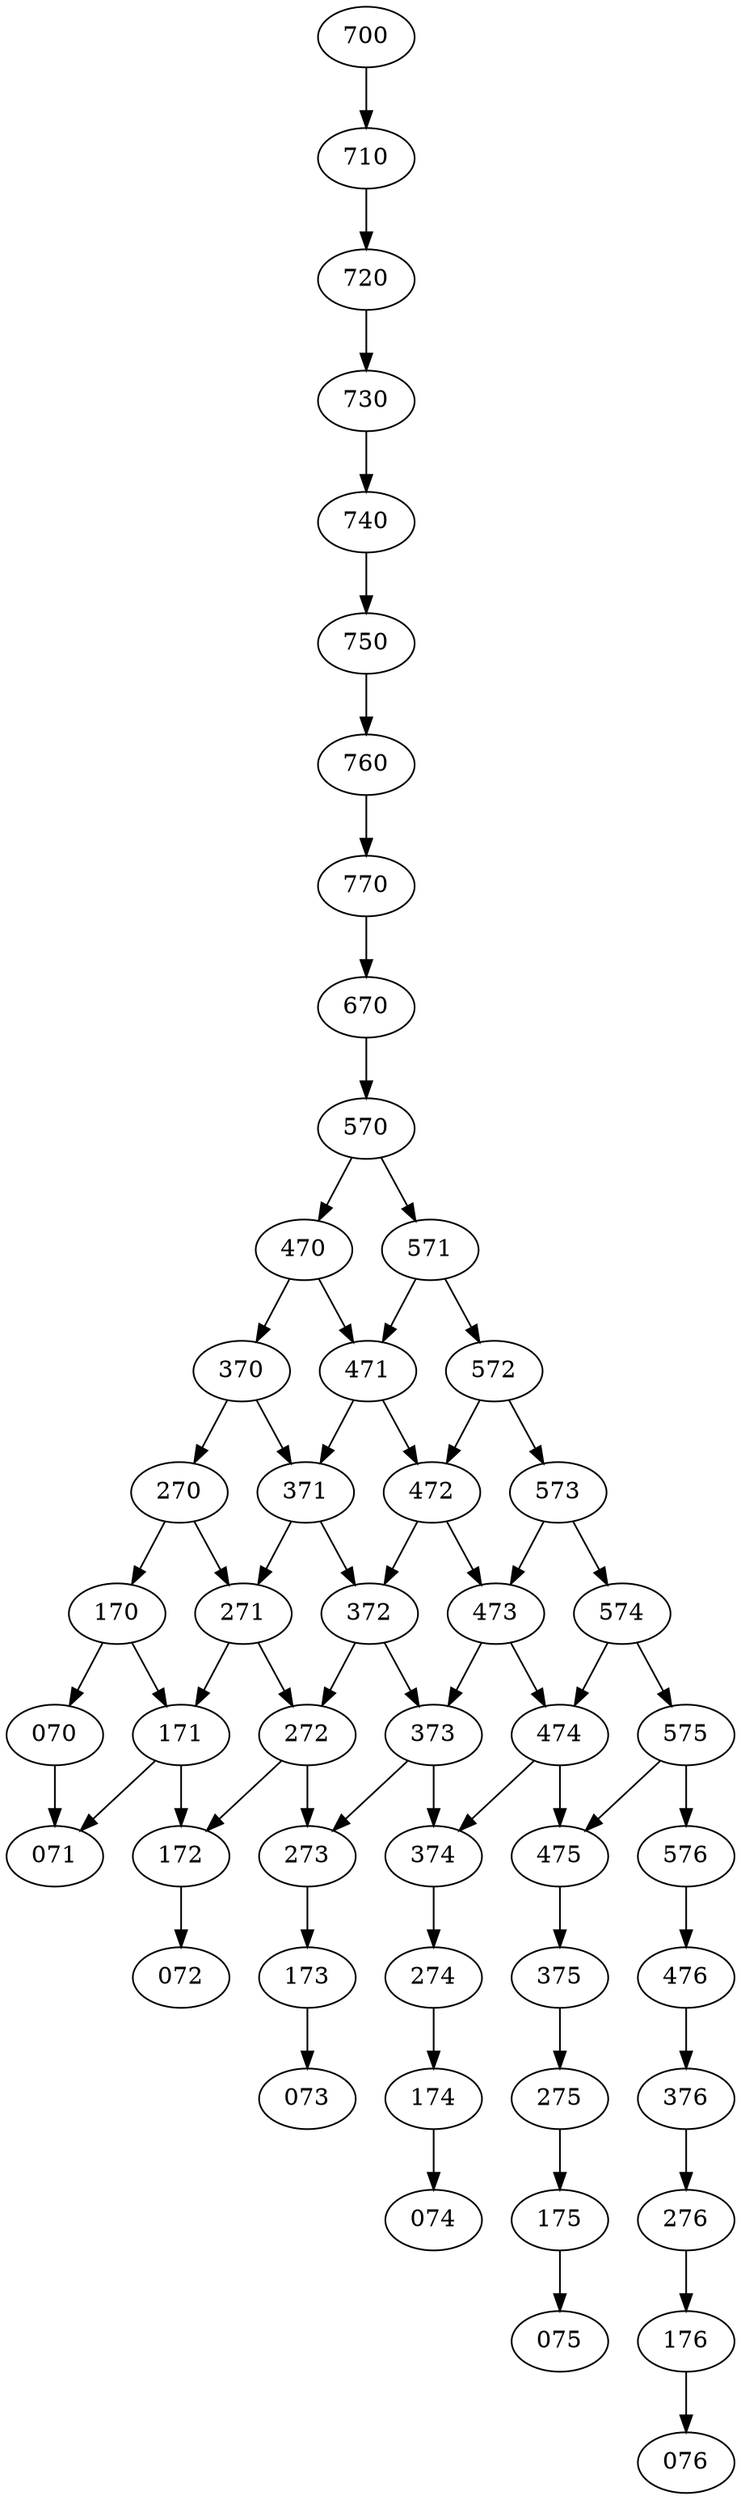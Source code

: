 digraph G{

{node_1 [label="070"];
node_2 [label="071"];
node_3 [label="072"];
node_4 [label="073"];
node_5 [label="074"];
node_6 [label="075"];
node_7 [label="076"];
node_8 [label="170"];
node_9 [label="171"];
node_10 [label="172"];
node_11 [label="173"];
node_12 [label="174"];
node_13 [label="175"];
node_14 [label="176"];
node_15 [label="270"];
node_16 [label="271"];
node_17 [label="272"];
node_18 [label="273"];
node_19 [label="274"];
node_20 [label="275"];
node_21 [label="276"];
node_22 [label="370"];
node_23 [label="371"];
node_24 [label="372"];
node_25 [label="373"];
node_26 [label="374"];
node_27 [label="375"];
node_28 [label="376"];
node_29 [label="470"];
node_30 [label="471"];
node_31 [label="472"];
node_32 [label="473"];
node_33 [label="474"];
node_34 [label="475"];
node_35 [label="476"];
node_36 [label="570"];
node_37 [label="571"];
node_38 [label="572"];
node_39 [label="573"];
node_40 [label="574"];
node_41 [label="575"];
node_42 [label="576"];
node_43 [label="670"];
node_44 [label="700"];
node_45 [label="710"];
node_46 [label="720"];
node_47 [label="730"];
node_48 [label="740"];
node_49 [label="750"];
node_50 [label="760"];
node_51 [label="770"];
}
node_1->node_2[penwidth=1]

node_8->node_1[penwidth=1]
node_8->node_9[penwidth=1]
##node_8->node_2[penwidth=1]

node_9->node_2[penwidth=1]
node_9->node_10[penwidth=1]
##node_9->node_3[penwidth=1]

node_10->node_3[penwidth=1]
node_11->node_4[penwidth=1]
node_12->node_5[penwidth=1]
node_13->node_6[penwidth=1]
node_14->node_7[penwidth=1]

node_15->node_8[penwidth=1]
node_15->node_16[penwidth=1]
##node_15->node_9[penwidth=1]

node_16->node_9[penwidth=1]
node_16->node_17[penwidth=1]
##node_16->node_10[penwidth=1]

node_17->node_10[penwidth=1]
node_17->node_18[penwidth=1]
##node_17->node_11[penwidth=1]

node_18->node_11[penwidth=1]
node_19->node_12[penwidth=1]
node_20->node_13[penwidth=1]
node_21->node_14[penwidth=1]

node_22->node_15[penwidth=1]
#node_22->node_15[penwidth=1]
node_22->node_23[penwidth=1]
##node_22->node_16[penwidth=1]

node_23->node_16[penwidth=1]
#node_23->node_16[penwidth=1]
node_23->node_24[penwidth=1]
##node_23->node_17[penwidth=1]

node_24->node_17[penwidth=1]
#node_24->node_17[penwidth=1]
node_24->node_25[penwidth=1]
##node_24->node_18[penwidth=1]

node_25->node_18[penwidth=1]
#node_25->node_18[penwidth=1]
node_25->node_26[penwidth=1]
##node_25->node_19[penwidth=1]

node_26->node_19[penwidth=1]
#node_26->node_19[penwidth=1]
node_27->node_20[penwidth=1]
#node_27->node_20[penwidth=1]
node_28->node_21[penwidth=1]
#node_28->node_21[penwidth=1]

node_29->node_22[penwidth=1]
#node_29->node_22[penwidth=1]
node_29->node_30[penwidth=1]
##node_29->node_23[penwidth=1]

node_30->node_23[penwidth=1]
#node_30->node_23[penwidth=1]
node_30->node_31[penwidth=1]
##node_30->node_24[penwidth=1]

node_31->node_24[penwidth=1]
#node_31->node_24[penwidth=1]
node_31->node_32[penwidth=1]
##node_31->node_25[penwidth=1]

node_32->node_25[penwidth=1]
#node_32->node_25[penwidth=1]
node_32->node_33[penwidth=1]
##node_32->node_26[penwidth=1]

node_33->node_26[penwidth=1]
#node_33->node_26[penwidth=1]
node_33->node_34[penwidth=1]
##node_33->node_27[penwidth=1]

node_34->node_27[penwidth=1]
#node_34->node_27[penwidth=1]
node_35->node_28[penwidth=1]
#node_35->node_28[penwidth=1]

node_36->node_29[penwidth=1]
#node_36->node_29[penwidth=1]
node_36->node_37[penwidth=1]
##node_36->node_30[penwidth=1]

node_37->node_30[penwidth=1]
#node_37->node_30[penwidth=1]
node_37->node_38[penwidth=1]
##node_37->node_31[penwidth=1]

node_38->node_31[penwidth=1]
#node_38->node_31[penwidth=1]
node_38->node_39[penwidth=1]
##node_38->node_32[penwidth=1]

node_39->node_32[penwidth=1]
#node_39->node_32[penwidth=1]
node_39->node_40[penwidth=1]
##node_39->node_33[penwidth=1]

node_40->node_33[penwidth=1]
#node_40->node_33[penwidth=1]
node_40->node_41[penwidth=1]
##node_40->node_34[penwidth=1]

node_41->node_34[penwidth=1]
#node_41->node_34[penwidth=1]
node_41->node_42[penwidth=1]
##node_41->node_35[penwidth=1]

node_42->node_35[penwidth=1]
#node_42->node_35[penwidth=1]
node_43->node_36[penwidth=1]
node_44->node_45[penwidth=1]
node_45->node_46[penwidth=1]
node_46->node_47[penwidth=1]
node_47->node_48[penwidth=1]
node_48->node_49[penwidth=1]
node_49->node_50[penwidth=1]

node_50->node_51[penwidth=1]
##node_50->node_43[penwidth=1]

node_51->node_43[penwidth=1]
}
